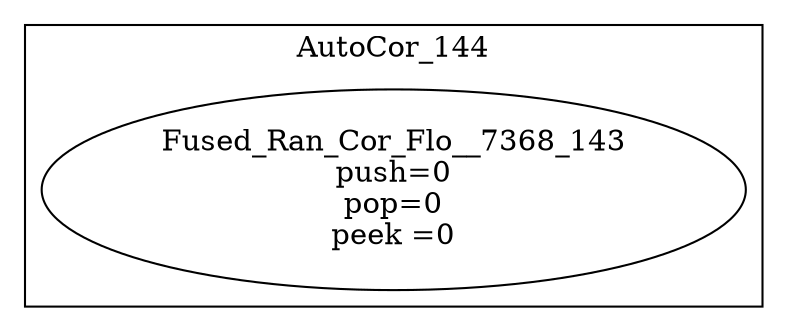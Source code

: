 digraph streamit {
subgraph cluster_node1 {
 label="AutoCor_144";
node2 [ label="Fused_Ran_Cor_Flo__7368_143\npush=0\npop=0\npeek =0" ]
}
}
